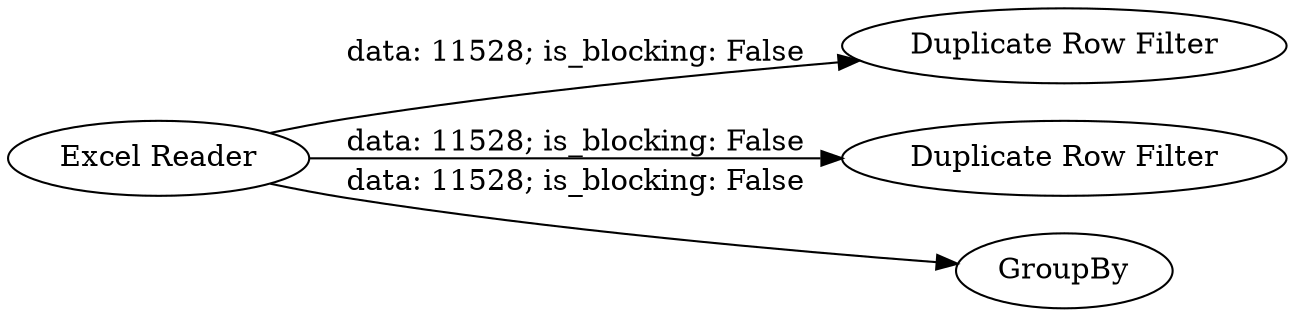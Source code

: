 digraph {
	"-7513594553056432361_77" [label="Excel Reader"]
	"-7513594553056432361_90" [label="Duplicate Row Filter"]
	"-7513594553056432361_95" [label="Duplicate Row Filter"]
	"-7513594553056432361_91" [label=GroupBy]
	"-7513594553056432361_77" -> "-7513594553056432361_91" [label="data: 11528; is_blocking: False"]
	"-7513594553056432361_77" -> "-7513594553056432361_95" [label="data: 11528; is_blocking: False"]
	"-7513594553056432361_77" -> "-7513594553056432361_90" [label="data: 11528; is_blocking: False"]
	rankdir=LR
}
